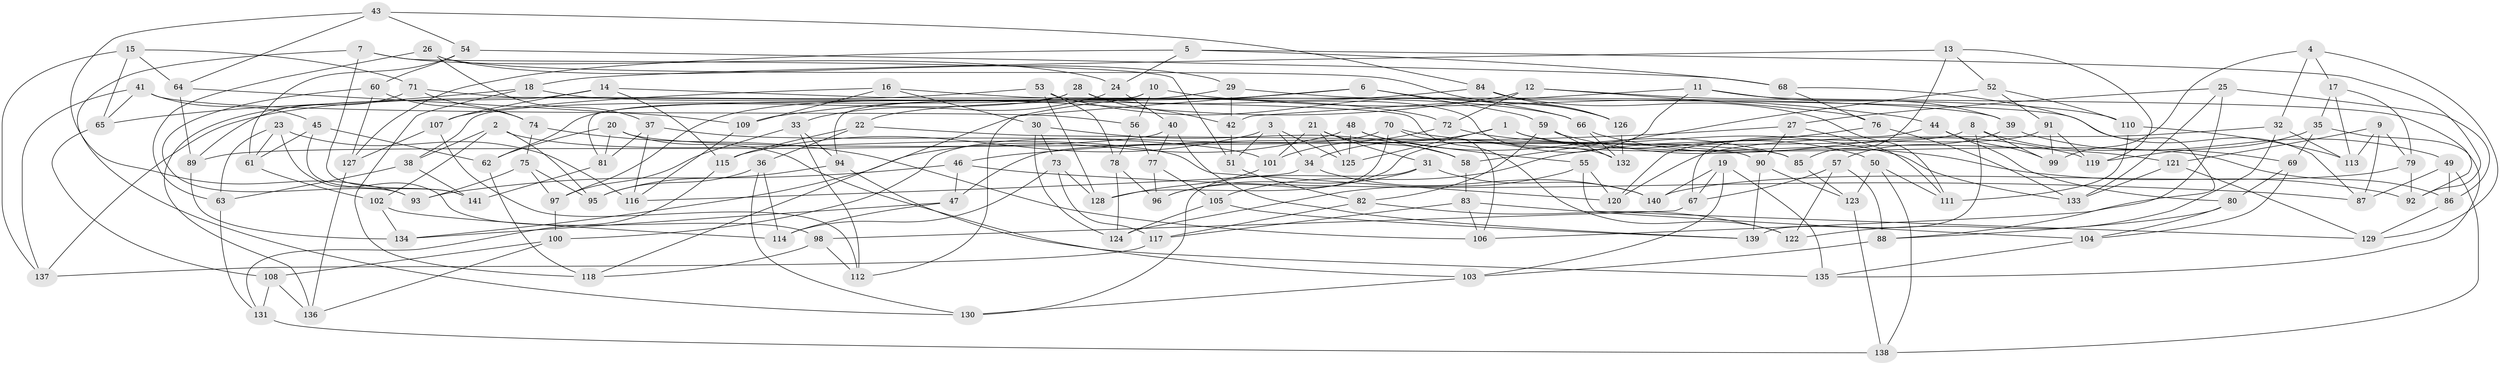// coarse degree distribution, {6: 0.42105263157894735, 5: 0.24561403508771928, 4: 0.03508771929824561, 8: 0.10526315789473684, 7: 0.12280701754385964, 10: 0.017543859649122806, 3: 0.03508771929824561, 9: 0.017543859649122806}
// Generated by graph-tools (version 1.1) at 2025/38/03/04/25 23:38:08]
// undirected, 141 vertices, 282 edges
graph export_dot {
  node [color=gray90,style=filled];
  1;
  2;
  3;
  4;
  5;
  6;
  7;
  8;
  9;
  10;
  11;
  12;
  13;
  14;
  15;
  16;
  17;
  18;
  19;
  20;
  21;
  22;
  23;
  24;
  25;
  26;
  27;
  28;
  29;
  30;
  31;
  32;
  33;
  34;
  35;
  36;
  37;
  38;
  39;
  40;
  41;
  42;
  43;
  44;
  45;
  46;
  47;
  48;
  49;
  50;
  51;
  52;
  53;
  54;
  55;
  56;
  57;
  58;
  59;
  60;
  61;
  62;
  63;
  64;
  65;
  66;
  67;
  68;
  69;
  70;
  71;
  72;
  73;
  74;
  75;
  76;
  77;
  78;
  79;
  80;
  81;
  82;
  83;
  84;
  85;
  86;
  87;
  88;
  89;
  90;
  91;
  92;
  93;
  94;
  95;
  96;
  97;
  98;
  99;
  100;
  101;
  102;
  103;
  104;
  105;
  106;
  107;
  108;
  109;
  110;
  111;
  112;
  113;
  114;
  115;
  116;
  117;
  118;
  119;
  120;
  121;
  122;
  123;
  124;
  125;
  126;
  127;
  128;
  129;
  130;
  131;
  132;
  133;
  134;
  135;
  136;
  137;
  138;
  139;
  140;
  141;
  1 -- 50;
  1 -- 125;
  1 -- 86;
  1 -- 34;
  2 -- 38;
  2 -- 102;
  2 -- 95;
  2 -- 120;
  3 -- 115;
  3 -- 125;
  3 -- 34;
  3 -- 51;
  4 -- 129;
  4 -- 32;
  4 -- 99;
  4 -- 17;
  5 -- 127;
  5 -- 92;
  5 -- 24;
  5 -- 68;
  6 -- 112;
  6 -- 126;
  6 -- 22;
  6 -- 59;
  7 -- 51;
  7 -- 130;
  7 -- 141;
  7 -- 24;
  8 -- 139;
  8 -- 99;
  8 -- 47;
  8 -- 69;
  9 -- 87;
  9 -- 113;
  9 -- 121;
  9 -- 79;
  10 -- 56;
  10 -- 81;
  10 -- 94;
  10 -- 44;
  11 -- 92;
  11 -- 39;
  11 -- 96;
  11 -- 42;
  12 -- 110;
  12 -- 72;
  12 -- 76;
  12 -- 109;
  13 -- 85;
  13 -- 52;
  13 -- 18;
  13 -- 119;
  14 -- 136;
  14 -- 115;
  14 -- 107;
  14 -- 72;
  15 -- 71;
  15 -- 64;
  15 -- 65;
  15 -- 137;
  16 -- 66;
  16 -- 109;
  16 -- 30;
  16 -- 107;
  17 -- 35;
  17 -- 79;
  17 -- 113;
  18 -- 118;
  18 -- 65;
  18 -- 39;
  19 -- 67;
  19 -- 103;
  19 -- 135;
  19 -- 140;
  20 -- 85;
  20 -- 103;
  20 -- 62;
  20 -- 81;
  21 -- 31;
  21 -- 125;
  21 -- 101;
  21 -- 58;
  22 -- 90;
  22 -- 36;
  22 -- 115;
  23 -- 61;
  23 -- 116;
  23 -- 98;
  23 -- 63;
  24 -- 40;
  24 -- 33;
  25 -- 106;
  25 -- 133;
  25 -- 86;
  25 -- 27;
  26 -- 63;
  26 -- 37;
  26 -- 126;
  26 -- 29;
  27 -- 46;
  27 -- 111;
  27 -- 90;
  28 -- 132;
  28 -- 42;
  28 -- 62;
  28 -- 38;
  29 -- 97;
  29 -- 42;
  29 -- 87;
  30 -- 124;
  30 -- 58;
  30 -- 73;
  31 -- 96;
  31 -- 130;
  31 -- 140;
  32 -- 122;
  32 -- 120;
  32 -- 113;
  33 -- 94;
  33 -- 97;
  33 -- 112;
  34 -- 140;
  34 -- 116;
  35 -- 69;
  35 -- 135;
  35 -- 119;
  36 -- 114;
  36 -- 95;
  36 -- 130;
  37 -- 81;
  37 -- 116;
  37 -- 101;
  38 -- 141;
  38 -- 63;
  39 -- 57;
  39 -- 49;
  40 -- 89;
  40 -- 77;
  40 -- 139;
  41 -- 137;
  41 -- 65;
  41 -- 45;
  41 -- 56;
  42 -- 51;
  43 -- 64;
  43 -- 84;
  43 -- 54;
  43 -- 93;
  44 -- 99;
  44 -- 80;
  44 -- 67;
  45 -- 62;
  45 -- 141;
  45 -- 61;
  46 -- 93;
  46 -- 87;
  46 -- 47;
  47 -- 114;
  47 -- 134;
  48 -- 134;
  48 -- 85;
  48 -- 125;
  48 -- 55;
  49 -- 87;
  49 -- 138;
  49 -- 86;
  50 -- 138;
  50 -- 123;
  50 -- 111;
  51 -- 82;
  52 -- 110;
  52 -- 58;
  52 -- 91;
  53 -- 66;
  53 -- 128;
  53 -- 78;
  53 -- 137;
  54 -- 68;
  54 -- 61;
  54 -- 60;
  55 -- 129;
  55 -- 120;
  55 -- 124;
  56 -- 77;
  56 -- 78;
  57 -- 88;
  57 -- 122;
  57 -- 67;
  58 -- 83;
  59 -- 132;
  59 -- 82;
  59 -- 92;
  60 -- 93;
  60 -- 74;
  60 -- 127;
  61 -- 102;
  62 -- 118;
  63 -- 131;
  64 -- 109;
  64 -- 89;
  65 -- 108;
  66 -- 119;
  66 -- 132;
  67 -- 98;
  68 -- 88;
  68 -- 76;
  69 -- 104;
  69 -- 80;
  70 -- 128;
  70 -- 100;
  70 -- 106;
  70 -- 121;
  71 -- 89;
  71 -- 122;
  71 -- 74;
  72 -- 133;
  72 -- 101;
  73 -- 128;
  73 -- 117;
  73 -- 114;
  74 -- 75;
  74 -- 106;
  75 -- 97;
  75 -- 95;
  75 -- 93;
  76 -- 105;
  76 -- 133;
  77 -- 96;
  77 -- 105;
  78 -- 96;
  78 -- 124;
  79 -- 92;
  79 -- 140;
  80 -- 104;
  80 -- 88;
  81 -- 141;
  82 -- 117;
  82 -- 122;
  83 -- 106;
  83 -- 104;
  83 -- 117;
  84 -- 126;
  84 -- 118;
  84 -- 111;
  85 -- 123;
  86 -- 129;
  88 -- 103;
  89 -- 134;
  90 -- 123;
  90 -- 139;
  91 -- 120;
  91 -- 99;
  91 -- 119;
  94 -- 95;
  94 -- 135;
  97 -- 100;
  98 -- 112;
  98 -- 118;
  100 -- 136;
  100 -- 108;
  101 -- 128;
  102 -- 134;
  102 -- 114;
  103 -- 130;
  104 -- 135;
  105 -- 139;
  105 -- 124;
  107 -- 112;
  107 -- 127;
  108 -- 131;
  108 -- 136;
  109 -- 116;
  110 -- 113;
  110 -- 111;
  115 -- 131;
  117 -- 137;
  121 -- 133;
  121 -- 129;
  123 -- 138;
  126 -- 132;
  127 -- 136;
  131 -- 138;
}
